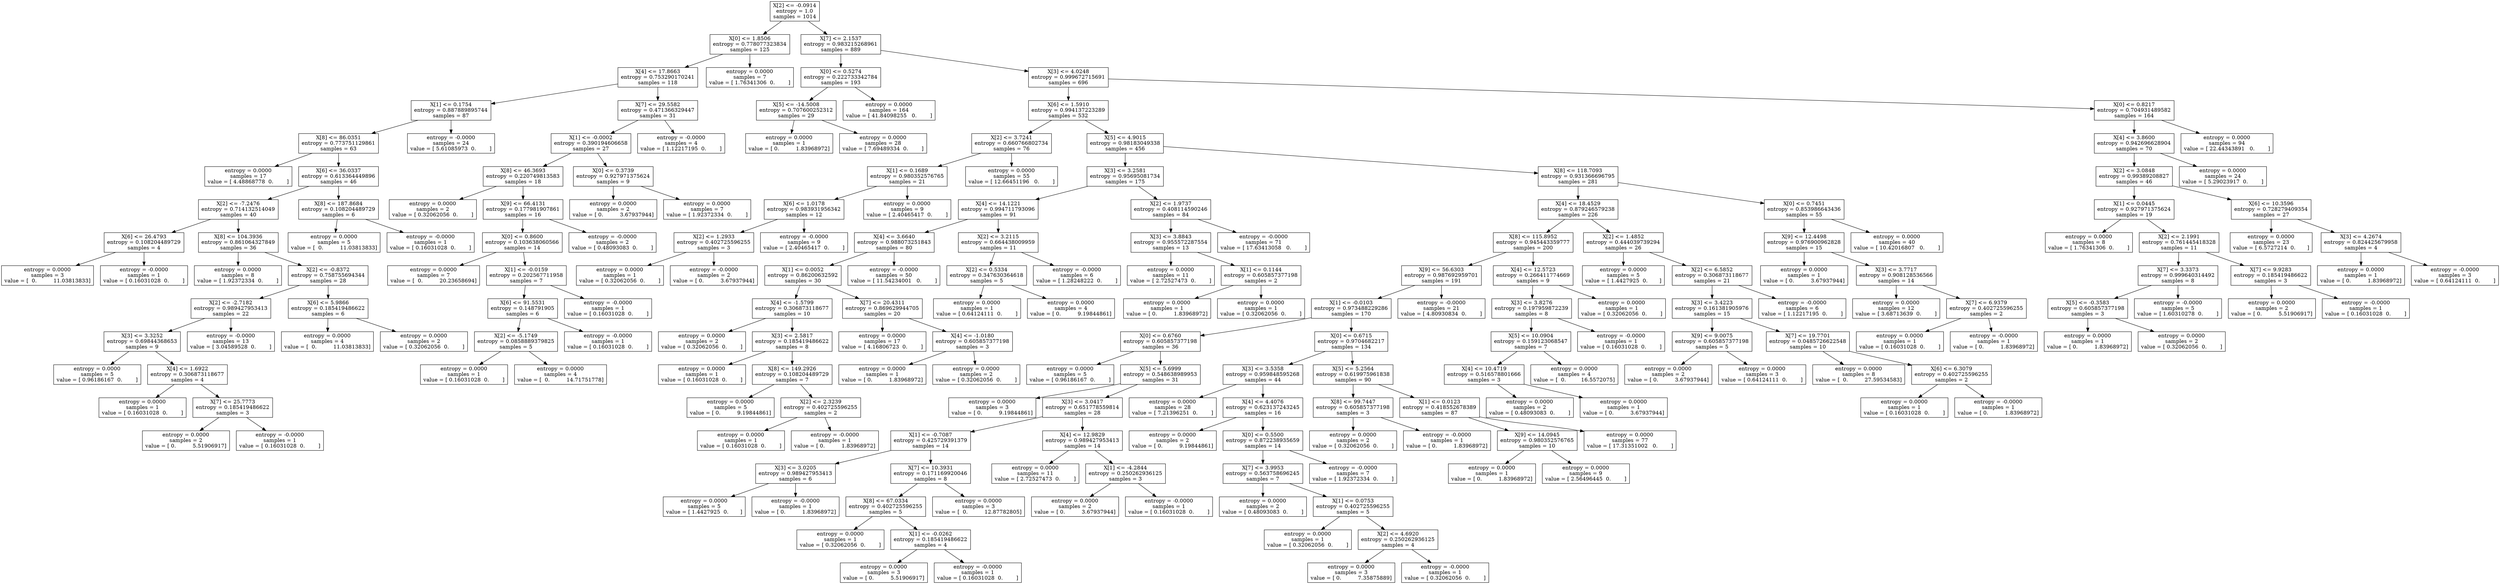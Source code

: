 digraph Tree {
0 [label="X[2] <= -0.0914\nentropy = 1.0\nsamples = 1014", shape="box"] ;
1 [label="X[0] <= 1.8506\nentropy = 0.778077323834\nsamples = 125", shape="box"] ;
0 -> 1 ;
2 [label="X[4] <= 17.8663\nentropy = 0.753290170241\nsamples = 118", shape="box"] ;
1 -> 2 ;
3 [label="X[1] <= 0.1754\nentropy = 0.887889895744\nsamples = 87", shape="box"] ;
2 -> 3 ;
4 [label="X[8] <= 86.0351\nentropy = 0.773751129861\nsamples = 63", shape="box"] ;
3 -> 4 ;
5 [label="entropy = 0.0000\nsamples = 17\nvalue = [ 4.48868778  0.        ]", shape="box"] ;
4 -> 5 ;
6 [label="X[6] <= 36.0337\nentropy = 0.613364449896\nsamples = 46", shape="box"] ;
4 -> 6 ;
7 [label="X[2] <= -7.2476\nentropy = 0.714132514049\nsamples = 40", shape="box"] ;
6 -> 7 ;
8 [label="X[6] <= 26.4793\nentropy = 0.108204489729\nsamples = 4", shape="box"] ;
7 -> 8 ;
9 [label="entropy = 0.0000\nsamples = 3\nvalue = [  0.          11.03813833]", shape="box"] ;
8 -> 9 ;
10 [label="entropy = -0.0000\nsamples = 1\nvalue = [ 0.16031028  0.        ]", shape="box"] ;
8 -> 10 ;
11 [label="X[8] <= 104.3936\nentropy = 0.861064327849\nsamples = 36", shape="box"] ;
7 -> 11 ;
12 [label="entropy = 0.0000\nsamples = 8\nvalue = [ 1.92372334  0.        ]", shape="box"] ;
11 -> 12 ;
13 [label="X[2] <= -0.8372\nentropy = 0.758755694344\nsamples = 28", shape="box"] ;
11 -> 13 ;
14 [label="X[2] <= -2.7182\nentropy = 0.989427953413\nsamples = 22", shape="box"] ;
13 -> 14 ;
15 [label="X[3] <= 3.3252\nentropy = 0.69844368653\nsamples = 9", shape="box"] ;
14 -> 15 ;
16 [label="entropy = 0.0000\nsamples = 5\nvalue = [ 0.96186167  0.        ]", shape="box"] ;
15 -> 16 ;
17 [label="X[4] <= 1.6922\nentropy = 0.306873118677\nsamples = 4", shape="box"] ;
15 -> 17 ;
18 [label="entropy = 0.0000\nsamples = 1\nvalue = [ 0.16031028  0.        ]", shape="box"] ;
17 -> 18 ;
19 [label="X[7] <= 25.7773\nentropy = 0.185419486622\nsamples = 3", shape="box"] ;
17 -> 19 ;
20 [label="entropy = 0.0000\nsamples = 2\nvalue = [ 0.          5.51906917]", shape="box"] ;
19 -> 20 ;
21 [label="entropy = -0.0000\nsamples = 1\nvalue = [ 0.16031028  0.        ]", shape="box"] ;
19 -> 21 ;
22 [label="entropy = -0.0000\nsamples = 13\nvalue = [ 3.04589528  0.        ]", shape="box"] ;
14 -> 22 ;
23 [label="X[6] <= 5.9866\nentropy = 0.185419486622\nsamples = 6", shape="box"] ;
13 -> 23 ;
24 [label="entropy = 0.0000\nsamples = 4\nvalue = [  0.          11.03813833]", shape="box"] ;
23 -> 24 ;
25 [label="entropy = 0.0000\nsamples = 2\nvalue = [ 0.32062056  0.        ]", shape="box"] ;
23 -> 25 ;
26 [label="X[8] <= 187.8684\nentropy = 0.108204489729\nsamples = 6", shape="box"] ;
6 -> 26 ;
27 [label="entropy = 0.0000\nsamples = 5\nvalue = [  0.          11.03813833]", shape="box"] ;
26 -> 27 ;
28 [label="entropy = -0.0000\nsamples = 1\nvalue = [ 0.16031028  0.        ]", shape="box"] ;
26 -> 28 ;
29 [label="entropy = -0.0000\nsamples = 24\nvalue = [ 5.61085973  0.        ]", shape="box"] ;
3 -> 29 ;
30 [label="X[7] <= 29.5582\nentropy = 0.471366329447\nsamples = 31", shape="box"] ;
2 -> 30 ;
31 [label="X[1] <= -0.0002\nentropy = 0.390194606658\nsamples = 27", shape="box"] ;
30 -> 31 ;
32 [label="X[8] <= 46.3693\nentropy = 0.220749813583\nsamples = 18", shape="box"] ;
31 -> 32 ;
33 [label="entropy = 0.0000\nsamples = 2\nvalue = [ 0.32062056  0.        ]", shape="box"] ;
32 -> 33 ;
34 [label="X[9] <= 66.4131\nentropy = 0.177981907861\nsamples = 16", shape="box"] ;
32 -> 34 ;
35 [label="X[0] <= 0.8600\nentropy = 0.103638060566\nsamples = 14", shape="box"] ;
34 -> 35 ;
36 [label="entropy = 0.0000\nsamples = 7\nvalue = [  0.          20.23658694]", shape="box"] ;
35 -> 36 ;
37 [label="X[1] <= -0.0159\nentropy = 0.202567711958\nsamples = 7", shape="box"] ;
35 -> 37 ;
38 [label="X[6] <= 91.5531\nentropy = 0.148791905\nsamples = 6", shape="box"] ;
37 -> 38 ;
39 [label="X[2] <= -5.1749\nentropy = 0.0858889379825\nsamples = 5", shape="box"] ;
38 -> 39 ;
40 [label="entropy = 0.0000\nsamples = 1\nvalue = [ 0.16031028  0.        ]", shape="box"] ;
39 -> 40 ;
41 [label="entropy = 0.0000\nsamples = 4\nvalue = [  0.          14.71751778]", shape="box"] ;
39 -> 41 ;
42 [label="entropy = -0.0000\nsamples = 1\nvalue = [ 0.16031028  0.        ]", shape="box"] ;
38 -> 42 ;
43 [label="entropy = -0.0000\nsamples = 1\nvalue = [ 0.16031028  0.        ]", shape="box"] ;
37 -> 43 ;
44 [label="entropy = -0.0000\nsamples = 2\nvalue = [ 0.48093083  0.        ]", shape="box"] ;
34 -> 44 ;
45 [label="X[0] <= 0.3739\nentropy = 0.927971375624\nsamples = 9", shape="box"] ;
31 -> 45 ;
46 [label="entropy = 0.0000\nsamples = 2\nvalue = [ 0.          3.67937944]", shape="box"] ;
45 -> 46 ;
47 [label="entropy = 0.0000\nsamples = 7\nvalue = [ 1.92372334  0.        ]", shape="box"] ;
45 -> 47 ;
48 [label="entropy = -0.0000\nsamples = 4\nvalue = [ 1.12217195  0.        ]", shape="box"] ;
30 -> 48 ;
49 [label="entropy = 0.0000\nsamples = 7\nvalue = [ 1.76341306  0.        ]", shape="box"] ;
1 -> 49 ;
50 [label="X[7] <= 2.1537\nentropy = 0.983215268961\nsamples = 889", shape="box"] ;
0 -> 50 ;
51 [label="X[0] <= 0.5274\nentropy = 0.222733342784\nsamples = 193", shape="box"] ;
50 -> 51 ;
52 [label="X[5] <= -14.5008\nentropy = 0.707600252312\nsamples = 29", shape="box"] ;
51 -> 52 ;
53 [label="entropy = 0.0000\nsamples = 1\nvalue = [ 0.          1.83968972]", shape="box"] ;
52 -> 53 ;
54 [label="entropy = 0.0000\nsamples = 28\nvalue = [ 7.69489334  0.        ]", shape="box"] ;
52 -> 54 ;
55 [label="entropy = 0.0000\nsamples = 164\nvalue = [ 41.84098255   0.        ]", shape="box"] ;
51 -> 55 ;
56 [label="X[3] <= 4.0248\nentropy = 0.999672715691\nsamples = 696", shape="box"] ;
50 -> 56 ;
57 [label="X[6] <= 1.5910\nentropy = 0.994137223289\nsamples = 532", shape="box"] ;
56 -> 57 ;
58 [label="X[2] <= 3.7241\nentropy = 0.660766802734\nsamples = 76", shape="box"] ;
57 -> 58 ;
59 [label="X[1] <= 0.1689\nentropy = 0.980352576765\nsamples = 21", shape="box"] ;
58 -> 59 ;
60 [label="X[6] <= 1.0178\nentropy = 0.983931956342\nsamples = 12", shape="box"] ;
59 -> 60 ;
61 [label="X[2] <= 1.2933\nentropy = 0.402725596255\nsamples = 3", shape="box"] ;
60 -> 61 ;
62 [label="entropy = 0.0000\nsamples = 1\nvalue = [ 0.32062056  0.        ]", shape="box"] ;
61 -> 62 ;
63 [label="entropy = -0.0000\nsamples = 2\nvalue = [ 0.          3.67937944]", shape="box"] ;
61 -> 63 ;
64 [label="entropy = -0.0000\nsamples = 9\nvalue = [ 2.40465417  0.        ]", shape="box"] ;
60 -> 64 ;
65 [label="entropy = 0.0000\nsamples = 9\nvalue = [ 2.40465417  0.        ]", shape="box"] ;
59 -> 65 ;
66 [label="entropy = 0.0000\nsamples = 55\nvalue = [ 12.66451196   0.        ]", shape="box"] ;
58 -> 66 ;
67 [label="X[5] <= 4.9015\nentropy = 0.98183049338\nsamples = 456", shape="box"] ;
57 -> 67 ;
68 [label="X[3] <= 3.2581\nentropy = 0.95695081734\nsamples = 175", shape="box"] ;
67 -> 68 ;
69 [label="X[4] <= 14.1221\nentropy = 0.994711793096\nsamples = 91", shape="box"] ;
68 -> 69 ;
70 [label="X[4] <= 3.6640\nentropy = 0.988073251843\nsamples = 80", shape="box"] ;
69 -> 70 ;
71 [label="X[1] <= 0.0052\nentropy = 0.86200632592\nsamples = 30", shape="box"] ;
70 -> 71 ;
72 [label="X[4] <= -1.5799\nentropy = 0.306873118677\nsamples = 10", shape="box"] ;
71 -> 72 ;
73 [label="entropy = 0.0000\nsamples = 2\nvalue = [ 0.32062056  0.        ]", shape="box"] ;
72 -> 73 ;
74 [label="X[3] <= 2.5817\nentropy = 0.185419486622\nsamples = 8", shape="box"] ;
72 -> 74 ;
75 [label="entropy = 0.0000\nsamples = 1\nvalue = [ 0.16031028  0.        ]", shape="box"] ;
74 -> 75 ;
76 [label="X[8] <= 149.2926\nentropy = 0.108204489729\nsamples = 7", shape="box"] ;
74 -> 76 ;
77 [label="entropy = 0.0000\nsamples = 5\nvalue = [ 0.          9.19844861]", shape="box"] ;
76 -> 77 ;
78 [label="X[2] <= 2.3239\nentropy = 0.402725596255\nsamples = 2", shape="box"] ;
76 -> 78 ;
79 [label="entropy = 0.0000\nsamples = 1\nvalue = [ 0.16031028  0.        ]", shape="box"] ;
78 -> 79 ;
80 [label="entropy = -0.0000\nsamples = 1\nvalue = [ 0.          1.83968972]", shape="box"] ;
78 -> 80 ;
81 [label="X[7] <= 20.4311\nentropy = 0.869629944705\nsamples = 20", shape="box"] ;
71 -> 81 ;
82 [label="entropy = 0.0000\nsamples = 17\nvalue = [ 4.16806723  0.        ]", shape="box"] ;
81 -> 82 ;
83 [label="X[4] <= -1.0180\nentropy = 0.605857377198\nsamples = 3", shape="box"] ;
81 -> 83 ;
84 [label="entropy = 0.0000\nsamples = 1\nvalue = [ 0.          1.83968972]", shape="box"] ;
83 -> 84 ;
85 [label="entropy = 0.0000\nsamples = 2\nvalue = [ 0.32062056  0.        ]", shape="box"] ;
83 -> 85 ;
86 [label="entropy = -0.0000\nsamples = 50\nvalue = [ 11.54234001   0.        ]", shape="box"] ;
70 -> 86 ;
87 [label="X[2] <= 3.2115\nentropy = 0.664438009959\nsamples = 11", shape="box"] ;
69 -> 87 ;
88 [label="X[2] <= 0.5334\nentropy = 0.347630364618\nsamples = 5", shape="box"] ;
87 -> 88 ;
89 [label="entropy = 0.0000\nsamples = 1\nvalue = [ 0.64124111  0.        ]", shape="box"] ;
88 -> 89 ;
90 [label="entropy = 0.0000\nsamples = 4\nvalue = [ 0.          9.19844861]", shape="box"] ;
88 -> 90 ;
91 [label="entropy = -0.0000\nsamples = 6\nvalue = [ 1.28248222  0.        ]", shape="box"] ;
87 -> 91 ;
92 [label="X[2] <= 1.9737\nentropy = 0.408114590246\nsamples = 84", shape="box"] ;
68 -> 92 ;
93 [label="X[3] <= 3.8843\nentropy = 0.955572287554\nsamples = 13", shape="box"] ;
92 -> 93 ;
94 [label="entropy = 0.0000\nsamples = 11\nvalue = [ 2.72527473  0.        ]", shape="box"] ;
93 -> 94 ;
95 [label="X[1] <= 0.1144\nentropy = 0.605857377198\nsamples = 2", shape="box"] ;
93 -> 95 ;
96 [label="entropy = 0.0000\nsamples = 1\nvalue = [ 0.          1.83968972]", shape="box"] ;
95 -> 96 ;
97 [label="entropy = 0.0000\nsamples = 1\nvalue = [ 0.32062056  0.        ]", shape="box"] ;
95 -> 97 ;
98 [label="entropy = -0.0000\nsamples = 71\nvalue = [ 17.63413058   0.        ]", shape="box"] ;
92 -> 98 ;
99 [label="X[8] <= 118.7093\nentropy = 0.931366696795\nsamples = 281", shape="box"] ;
67 -> 99 ;
100 [label="X[4] <= 18.4529\nentropy = 0.879246579238\nsamples = 226", shape="box"] ;
99 -> 100 ;
101 [label="X[8] <= 115.8952\nentropy = 0.945443359777\nsamples = 200", shape="box"] ;
100 -> 101 ;
102 [label="X[9] <= 56.6303\nentropy = 0.987692959701\nsamples = 191", shape="box"] ;
101 -> 102 ;
103 [label="X[1] <= -0.0103\nentropy = 0.973488229286\nsamples = 170", shape="box"] ;
102 -> 103 ;
104 [label="X[0] <= 0.6760\nentropy = 0.605857377198\nsamples = 36", shape="box"] ;
103 -> 104 ;
105 [label="entropy = 0.0000\nsamples = 5\nvalue = [ 0.96186167  0.        ]", shape="box"] ;
104 -> 105 ;
106 [label="X[5] <= 5.6999\nentropy = 0.548638989953\nsamples = 31", shape="box"] ;
104 -> 106 ;
107 [label="entropy = 0.0000\nsamples = 3\nvalue = [ 0.          9.19844861]", shape="box"] ;
106 -> 107 ;
108 [label="X[3] <= 3.0417\nentropy = 0.651778559814\nsamples = 28", shape="box"] ;
106 -> 108 ;
109 [label="X[1] <= -0.7087\nentropy = 0.425729391379\nsamples = 14", shape="box"] ;
108 -> 109 ;
110 [label="X[3] <= 3.0205\nentropy = 0.989427953413\nsamples = 6", shape="box"] ;
109 -> 110 ;
111 [label="entropy = 0.0000\nsamples = 5\nvalue = [ 1.4427925  0.       ]", shape="box"] ;
110 -> 111 ;
112 [label="entropy = -0.0000\nsamples = 1\nvalue = [ 0.          1.83968972]", shape="box"] ;
110 -> 112 ;
113 [label="X[7] <= 10.3931\nentropy = 0.171169920046\nsamples = 8", shape="box"] ;
109 -> 113 ;
114 [label="X[8] <= 67.0334\nentropy = 0.402725596255\nsamples = 5", shape="box"] ;
113 -> 114 ;
115 [label="entropy = 0.0000\nsamples = 1\nvalue = [ 0.32062056  0.        ]", shape="box"] ;
114 -> 115 ;
116 [label="X[1] <= -0.0262\nentropy = 0.185419486622\nsamples = 4", shape="box"] ;
114 -> 116 ;
117 [label="entropy = 0.0000\nsamples = 3\nvalue = [ 0.          5.51906917]", shape="box"] ;
116 -> 117 ;
118 [label="entropy = -0.0000\nsamples = 1\nvalue = [ 0.16031028  0.        ]", shape="box"] ;
116 -> 118 ;
119 [label="entropy = 0.0000\nsamples = 3\nvalue = [  0.          12.87782805]", shape="box"] ;
113 -> 119 ;
120 [label="X[4] <= 12.9829\nentropy = 0.989427953413\nsamples = 14", shape="box"] ;
108 -> 120 ;
121 [label="entropy = 0.0000\nsamples = 11\nvalue = [ 2.72527473  0.        ]", shape="box"] ;
120 -> 121 ;
122 [label="X[1] <= -4.2844\nentropy = 0.250262936125\nsamples = 3", shape="box"] ;
120 -> 122 ;
123 [label="entropy = 0.0000\nsamples = 2\nvalue = [ 0.          3.67937944]", shape="box"] ;
122 -> 123 ;
124 [label="entropy = -0.0000\nsamples = 1\nvalue = [ 0.16031028  0.        ]", shape="box"] ;
122 -> 124 ;
125 [label="X[0] <= 0.6715\nentropy = 0.9704682217\nsamples = 134", shape="box"] ;
103 -> 125 ;
126 [label="X[3] <= 3.5358\nentropy = 0.959848595268\nsamples = 44", shape="box"] ;
125 -> 126 ;
127 [label="entropy = 0.0000\nsamples = 28\nvalue = [ 7.21396251  0.        ]", shape="box"] ;
126 -> 127 ;
128 [label="X[4] <= 4.4076\nentropy = 0.623137243245\nsamples = 16", shape="box"] ;
126 -> 128 ;
129 [label="entropy = 0.0000\nsamples = 2\nvalue = [ 0.          9.19844861]", shape="box"] ;
128 -> 129 ;
130 [label="X[0] <= 0.5500\nentropy = 0.872238935659\nsamples = 14", shape="box"] ;
128 -> 130 ;
131 [label="X[7] <= 3.9953\nentropy = 0.563758696245\nsamples = 7", shape="box"] ;
130 -> 131 ;
132 [label="entropy = 0.0000\nsamples = 2\nvalue = [ 0.48093083  0.        ]", shape="box"] ;
131 -> 132 ;
133 [label="X[1] <= 0.0753\nentropy = 0.402725596255\nsamples = 5", shape="box"] ;
131 -> 133 ;
134 [label="entropy = 0.0000\nsamples = 1\nvalue = [ 0.32062056  0.        ]", shape="box"] ;
133 -> 134 ;
135 [label="X[2] <= 4.6920\nentropy = 0.250262936125\nsamples = 4", shape="box"] ;
133 -> 135 ;
136 [label="entropy = 0.0000\nsamples = 3\nvalue = [ 0.          7.35875889]", shape="box"] ;
135 -> 136 ;
137 [label="entropy = -0.0000\nsamples = 1\nvalue = [ 0.32062056  0.        ]", shape="box"] ;
135 -> 137 ;
138 [label="entropy = -0.0000\nsamples = 7\nvalue = [ 1.92372334  0.        ]", shape="box"] ;
130 -> 138 ;
139 [label="X[5] <= 5.2564\nentropy = 0.619975961838\nsamples = 90", shape="box"] ;
125 -> 139 ;
140 [label="X[8] <= 99.7447\nentropy = 0.605857377198\nsamples = 3", shape="box"] ;
139 -> 140 ;
141 [label="entropy = 0.0000\nsamples = 2\nvalue = [ 0.32062056  0.        ]", shape="box"] ;
140 -> 141 ;
142 [label="entropy = -0.0000\nsamples = 1\nvalue = [ 0.          1.83968972]", shape="box"] ;
140 -> 142 ;
143 [label="X[1] <= 0.0123\nentropy = 0.418552678389\nsamples = 87", shape="box"] ;
139 -> 143 ;
144 [label="X[9] <= 14.0945\nentropy = 0.980352576765\nsamples = 10", shape="box"] ;
143 -> 144 ;
145 [label="entropy = 0.0000\nsamples = 1\nvalue = [ 0.          1.83968972]", shape="box"] ;
144 -> 145 ;
146 [label="entropy = 0.0000\nsamples = 9\nvalue = [ 2.56496445  0.        ]", shape="box"] ;
144 -> 146 ;
147 [label="entropy = 0.0000\nsamples = 77\nvalue = [ 17.31351002   0.        ]", shape="box"] ;
143 -> 147 ;
148 [label="entropy = -0.0000\nsamples = 21\nvalue = [ 4.80930834  0.        ]", shape="box"] ;
102 -> 148 ;
149 [label="X[4] <= 12.5723\nentropy = 0.266411774669\nsamples = 9", shape="box"] ;
101 -> 149 ;
150 [label="X[3] <= 3.8276\nentropy = 0.197959872239\nsamples = 8", shape="box"] ;
149 -> 150 ;
151 [label="X[5] <= 10.0904\nentropy = 0.159123068547\nsamples = 7", shape="box"] ;
150 -> 151 ;
152 [label="X[4] <= 10.4719\nentropy = 0.516578801666\nsamples = 3", shape="box"] ;
151 -> 152 ;
153 [label="entropy = 0.0000\nsamples = 2\nvalue = [ 0.48093083  0.        ]", shape="box"] ;
152 -> 153 ;
154 [label="entropy = 0.0000\nsamples = 1\nvalue = [ 0.          3.67937944]", shape="box"] ;
152 -> 154 ;
155 [label="entropy = 0.0000\nsamples = 4\nvalue = [  0.         16.5572075]", shape="box"] ;
151 -> 155 ;
156 [label="entropy = -0.0000\nsamples = 1\nvalue = [ 0.16031028  0.        ]", shape="box"] ;
150 -> 156 ;
157 [label="entropy = 0.0000\nsamples = 1\nvalue = [ 0.32062056  0.        ]", shape="box"] ;
149 -> 157 ;
158 [label="X[2] <= 1.4852\nentropy = 0.444039739294\nsamples = 26", shape="box"] ;
100 -> 158 ;
159 [label="entropy = 0.0000\nsamples = 5\nvalue = [ 1.4427925  0.       ]", shape="box"] ;
158 -> 159 ;
160 [label="X[2] <= 6.5852\nentropy = 0.306873118677\nsamples = 21", shape="box"] ;
158 -> 160 ;
161 [label="X[3] <= 3.4223\nentropy = 0.161381905976\nsamples = 15", shape="box"] ;
160 -> 161 ;
162 [label="X[9] <= 9.0075\nentropy = 0.605857377198\nsamples = 5", shape="box"] ;
161 -> 162 ;
163 [label="entropy = 0.0000\nsamples = 2\nvalue = [ 0.          3.67937944]", shape="box"] ;
162 -> 163 ;
164 [label="entropy = 0.0000\nsamples = 3\nvalue = [ 0.64124111  0.        ]", shape="box"] ;
162 -> 164 ;
165 [label="X[7] <= 19.7701\nentropy = 0.0485726622548\nsamples = 10", shape="box"] ;
161 -> 165 ;
166 [label="entropy = 0.0000\nsamples = 8\nvalue = [  0.          27.59534583]", shape="box"] ;
165 -> 166 ;
167 [label="X[6] <= 6.3079\nentropy = 0.402725596255\nsamples = 2", shape="box"] ;
165 -> 167 ;
168 [label="entropy = 0.0000\nsamples = 1\nvalue = [ 0.16031028  0.        ]", shape="box"] ;
167 -> 168 ;
169 [label="entropy = -0.0000\nsamples = 1\nvalue = [ 0.          1.83968972]", shape="box"] ;
167 -> 169 ;
170 [label="entropy = -0.0000\nsamples = 6\nvalue = [ 1.12217195  0.        ]", shape="box"] ;
160 -> 170 ;
171 [label="X[0] <= 0.7451\nentropy = 0.853986643436\nsamples = 55", shape="box"] ;
99 -> 171 ;
172 [label="X[9] <= 12.4498\nentropy = 0.976900962828\nsamples = 15", shape="box"] ;
171 -> 172 ;
173 [label="entropy = 0.0000\nsamples = 1\nvalue = [ 0.          3.67937944]", shape="box"] ;
172 -> 173 ;
174 [label="X[3] <= 3.7717\nentropy = 0.908128536566\nsamples = 14", shape="box"] ;
172 -> 174 ;
175 [label="entropy = 0.0000\nsamples = 12\nvalue = [ 3.68713639  0.        ]", shape="box"] ;
174 -> 175 ;
176 [label="X[7] <= 6.9379\nentropy = 0.402725596255\nsamples = 2", shape="box"] ;
174 -> 176 ;
177 [label="entropy = 0.0000\nsamples = 1\nvalue = [ 0.16031028  0.        ]", shape="box"] ;
176 -> 177 ;
178 [label="entropy = -0.0000\nsamples = 1\nvalue = [ 0.          1.83968972]", shape="box"] ;
176 -> 178 ;
179 [label="entropy = 0.0000\nsamples = 40\nvalue = [ 10.42016807   0.        ]", shape="box"] ;
171 -> 179 ;
180 [label="X[0] <= 0.8217\nentropy = 0.704931489582\nsamples = 164", shape="box"] ;
56 -> 180 ;
181 [label="X[4] <= 3.8600\nentropy = 0.942696628904\nsamples = 70", shape="box"] ;
180 -> 181 ;
182 [label="X[2] <= 3.0848\nentropy = 0.99389208827\nsamples = 46", shape="box"] ;
181 -> 182 ;
183 [label="X[1] <= 0.0445\nentropy = 0.927971375624\nsamples = 19", shape="box"] ;
182 -> 183 ;
184 [label="entropy = 0.0000\nsamples = 8\nvalue = [ 1.76341306  0.        ]", shape="box"] ;
183 -> 184 ;
185 [label="X[2] <= 2.1991\nentropy = 0.761445418328\nsamples = 11", shape="box"] ;
183 -> 185 ;
186 [label="X[7] <= 3.3373\nentropy = 0.999640314492\nsamples = 8", shape="box"] ;
185 -> 186 ;
187 [label="X[5] <= -0.3583\nentropy = 0.605857377198\nsamples = 3", shape="box"] ;
186 -> 187 ;
188 [label="entropy = 0.0000\nsamples = 1\nvalue = [ 0.          1.83968972]", shape="box"] ;
187 -> 188 ;
189 [label="entropy = 0.0000\nsamples = 2\nvalue = [ 0.32062056  0.        ]", shape="box"] ;
187 -> 189 ;
190 [label="entropy = -0.0000\nsamples = 5\nvalue = [ 1.60310278  0.        ]", shape="box"] ;
186 -> 190 ;
191 [label="X[7] <= 9.9283\nentropy = 0.185419486622\nsamples = 3", shape="box"] ;
185 -> 191 ;
192 [label="entropy = 0.0000\nsamples = 2\nvalue = [ 0.          5.51906917]", shape="box"] ;
191 -> 192 ;
193 [label="entropy = -0.0000\nsamples = 1\nvalue = [ 0.16031028  0.        ]", shape="box"] ;
191 -> 193 ;
194 [label="X[6] <= 10.3596\nentropy = 0.728279409354\nsamples = 27", shape="box"] ;
182 -> 194 ;
195 [label="entropy = 0.0000\nsamples = 23\nvalue = [ 6.5727214  0.       ]", shape="box"] ;
194 -> 195 ;
196 [label="X[3] <= 4.2674\nentropy = 0.824425679958\nsamples = 4", shape="box"] ;
194 -> 196 ;
197 [label="entropy = 0.0000\nsamples = 1\nvalue = [ 0.          1.83968972]", shape="box"] ;
196 -> 197 ;
198 [label="entropy = -0.0000\nsamples = 3\nvalue = [ 0.64124111  0.        ]", shape="box"] ;
196 -> 198 ;
199 [label="entropy = 0.0000\nsamples = 24\nvalue = [ 5.29023917  0.        ]", shape="box"] ;
181 -> 199 ;
200 [label="entropy = 0.0000\nsamples = 94\nvalue = [ 22.44343891   0.        ]", shape="box"] ;
180 -> 200 ;
}